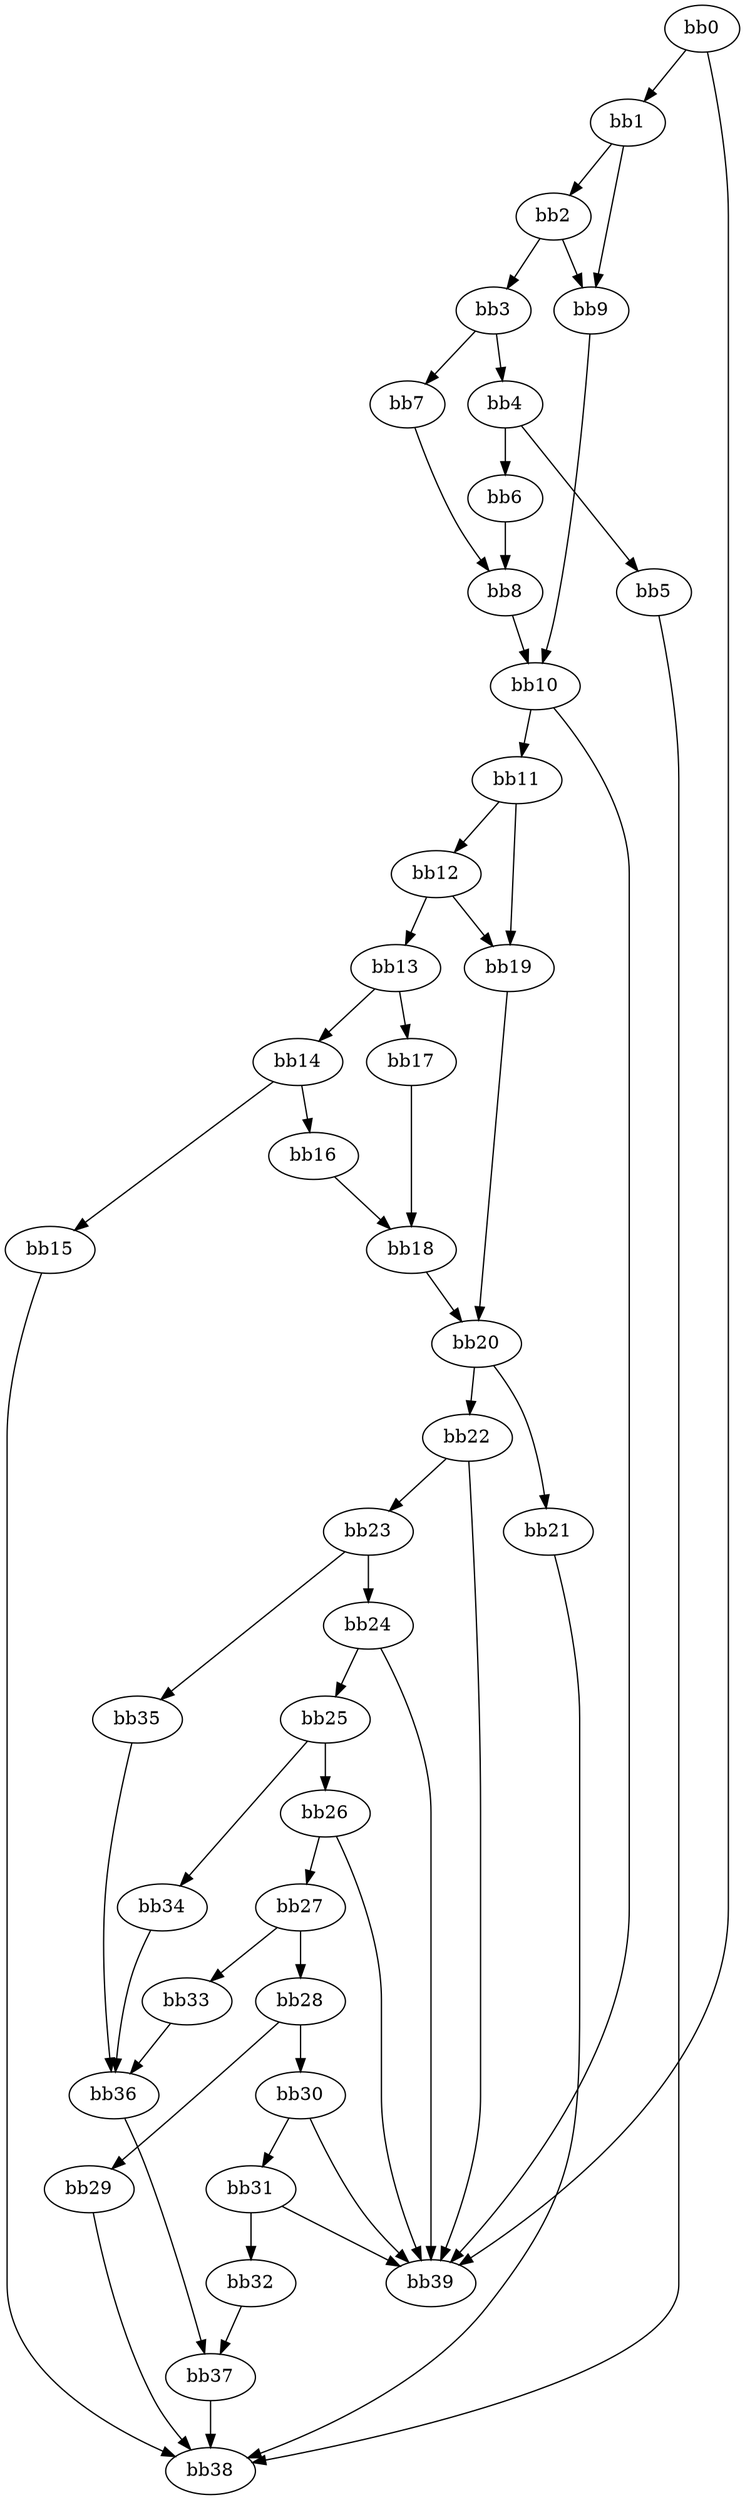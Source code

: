 digraph {
    0 [ label = "bb0\l" ]
    1 [ label = "bb1\l" ]
    2 [ label = "bb2\l" ]
    3 [ label = "bb3\l" ]
    4 [ label = "bb4\l" ]
    5 [ label = "bb5\l" ]
    6 [ label = "bb6\l" ]
    7 [ label = "bb7\l" ]
    8 [ label = "bb8\l" ]
    9 [ label = "bb9\l" ]
    10 [ label = "bb10\l" ]
    11 [ label = "bb11\l" ]
    12 [ label = "bb12\l" ]
    13 [ label = "bb13\l" ]
    14 [ label = "bb14\l" ]
    15 [ label = "bb15\l" ]
    16 [ label = "bb16\l" ]
    17 [ label = "bb17\l" ]
    18 [ label = "bb18\l" ]
    19 [ label = "bb19\l" ]
    20 [ label = "bb20\l" ]
    21 [ label = "bb21\l" ]
    22 [ label = "bb22\l" ]
    23 [ label = "bb23\l" ]
    24 [ label = "bb24\l" ]
    25 [ label = "bb25\l" ]
    26 [ label = "bb26\l" ]
    27 [ label = "bb27\l" ]
    28 [ label = "bb28\l" ]
    29 [ label = "bb29\l" ]
    30 [ label = "bb30\l" ]
    31 [ label = "bb31\l" ]
    32 [ label = "bb32\l" ]
    33 [ label = "bb33\l" ]
    34 [ label = "bb34\l" ]
    35 [ label = "bb35\l" ]
    36 [ label = "bb36\l" ]
    37 [ label = "bb37\l" ]
    38 [ label = "bb38\l" ]
    39 [ label = "bb39\l" ]
    0 -> 1 [ ]
    0 -> 39 [ ]
    1 -> 2 [ ]
    1 -> 9 [ ]
    2 -> 3 [ ]
    2 -> 9 [ ]
    3 -> 4 [ ]
    3 -> 7 [ ]
    4 -> 5 [ ]
    4 -> 6 [ ]
    5 -> 38 [ ]
    6 -> 8 [ ]
    7 -> 8 [ ]
    8 -> 10 [ ]
    9 -> 10 [ ]
    10 -> 11 [ ]
    10 -> 39 [ ]
    11 -> 12 [ ]
    11 -> 19 [ ]
    12 -> 13 [ ]
    12 -> 19 [ ]
    13 -> 14 [ ]
    13 -> 17 [ ]
    14 -> 15 [ ]
    14 -> 16 [ ]
    15 -> 38 [ ]
    16 -> 18 [ ]
    17 -> 18 [ ]
    18 -> 20 [ ]
    19 -> 20 [ ]
    20 -> 21 [ ]
    20 -> 22 [ ]
    21 -> 38 [ ]
    22 -> 23 [ ]
    22 -> 39 [ ]
    23 -> 24 [ ]
    23 -> 35 [ ]
    24 -> 25 [ ]
    24 -> 39 [ ]
    25 -> 26 [ ]
    25 -> 34 [ ]
    26 -> 27 [ ]
    26 -> 39 [ ]
    27 -> 28 [ ]
    27 -> 33 [ ]
    28 -> 29 [ ]
    28 -> 30 [ ]
    29 -> 38 [ ]
    30 -> 31 [ ]
    30 -> 39 [ ]
    31 -> 32 [ ]
    31 -> 39 [ ]
    32 -> 37 [ ]
    33 -> 36 [ ]
    34 -> 36 [ ]
    35 -> 36 [ ]
    36 -> 37 [ ]
    37 -> 38 [ ]
}

